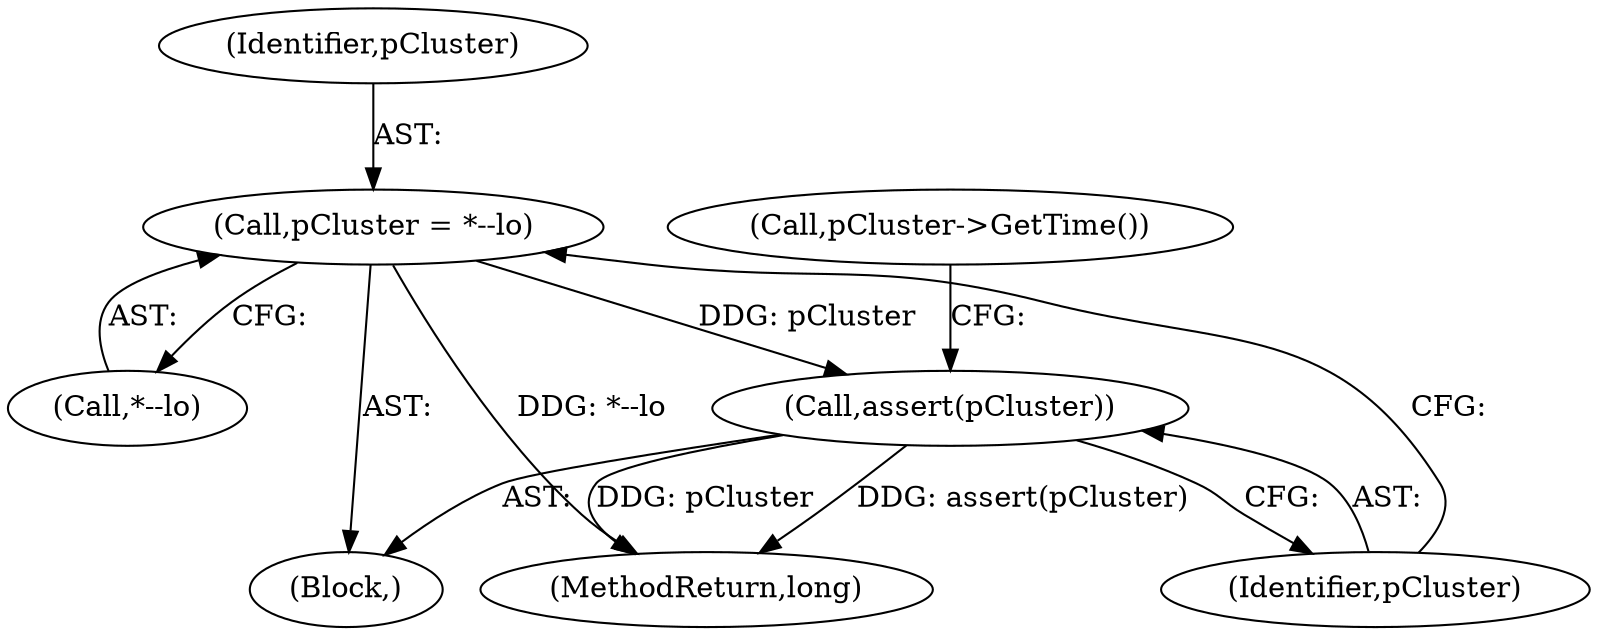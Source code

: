 digraph "1_Android_04839626ed859623901ebd3a5fd483982186b59d_197@pointer" {
"1000251" [label="(Call,pCluster = *--lo)"];
"1000256" [label="(Call,assert(pCluster))"];
"1000252" [label="(Identifier,pCluster)"];
"1000280" [label="(MethodReturn,long)"];
"1000250" [label="(Block,)"];
"1000260" [label="(Call,pCluster->GetTime())"];
"1000251" [label="(Call,pCluster = *--lo)"];
"1000257" [label="(Identifier,pCluster)"];
"1000253" [label="(Call,*--lo)"];
"1000256" [label="(Call,assert(pCluster))"];
"1000251" -> "1000250"  [label="AST: "];
"1000251" -> "1000253"  [label="CFG: "];
"1000252" -> "1000251"  [label="AST: "];
"1000253" -> "1000251"  [label="AST: "];
"1000257" -> "1000251"  [label="CFG: "];
"1000251" -> "1000280"  [label="DDG: *--lo"];
"1000251" -> "1000256"  [label="DDG: pCluster"];
"1000256" -> "1000250"  [label="AST: "];
"1000256" -> "1000257"  [label="CFG: "];
"1000257" -> "1000256"  [label="AST: "];
"1000260" -> "1000256"  [label="CFG: "];
"1000256" -> "1000280"  [label="DDG: pCluster"];
"1000256" -> "1000280"  [label="DDG: assert(pCluster)"];
}
